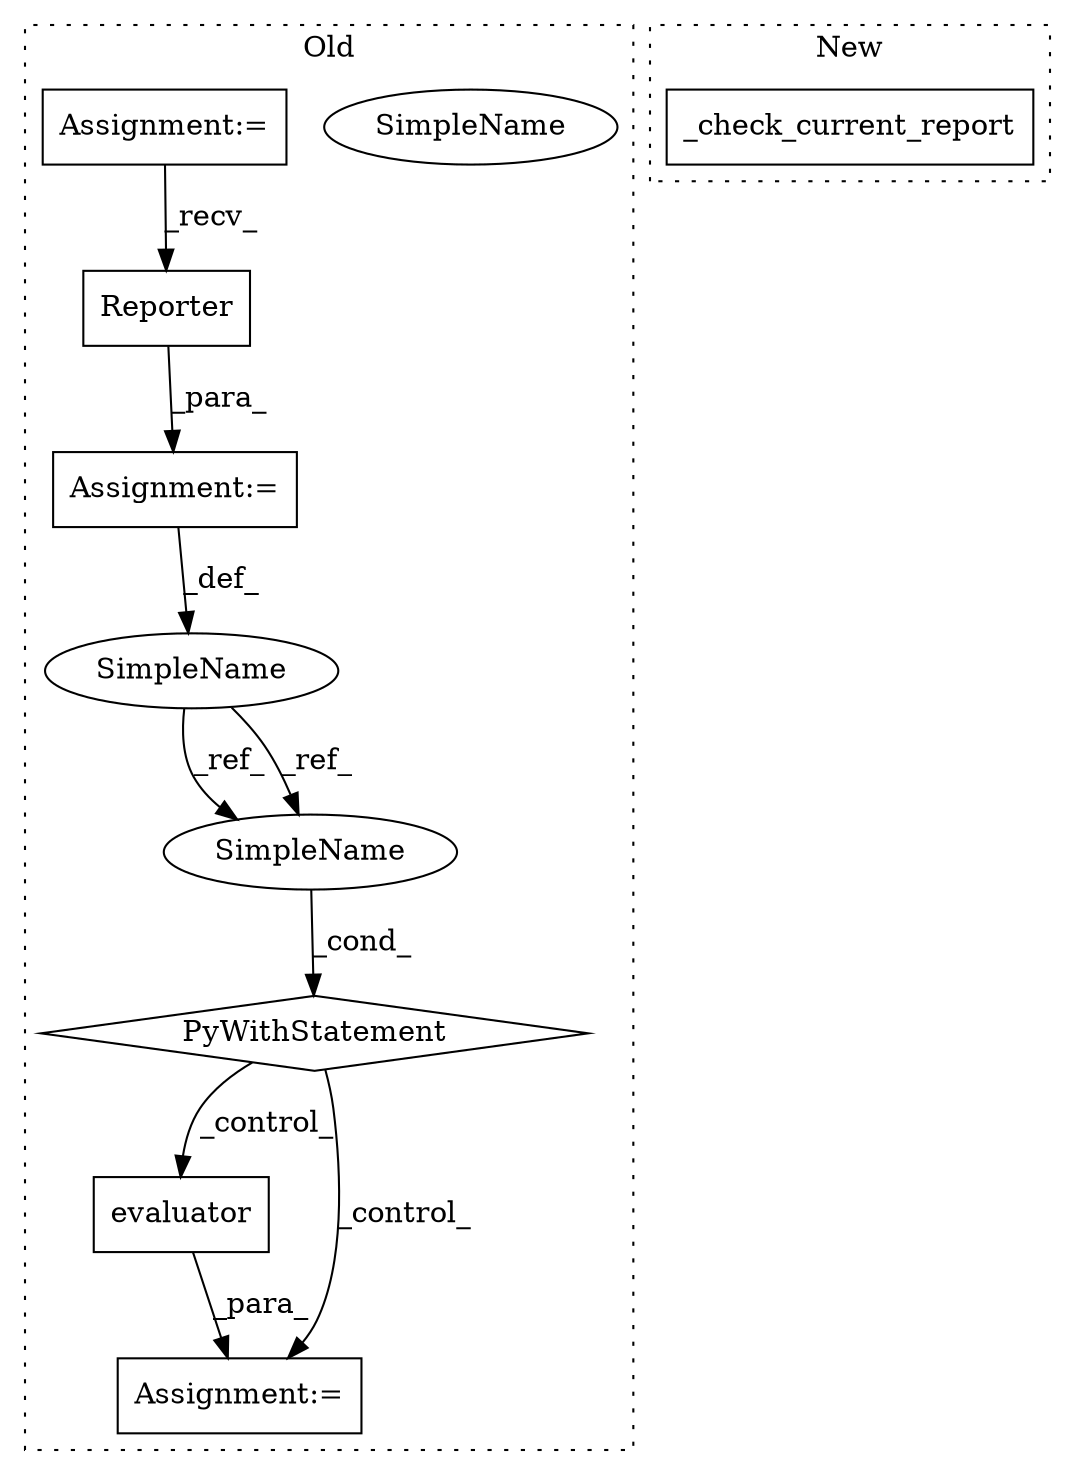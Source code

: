 digraph G {
subgraph cluster0 {
1 [label="Reporter" a="32" s="4172" l="10" shape="box"];
3 [label="PyWithStatement" a="104" s="4188,4206" l="10,2" shape="diamond"];
4 [label="SimpleName" a="42" s="4155" l="8" shape="ellipse"];
5 [label="evaluator" a="32" s="4226" l="11" shape="box"];
6 [label="SimpleName" a="42" s="4198" l="8" shape="ellipse"];
7 [label="Assignment:=" a="7" s="4124" l="7" shape="box"];
8 [label="Assignment:=" a="7" s="4163" l="1" shape="box"];
9 [label="Assignment:=" a="7" s="4220" l="1" shape="box"];
10 [label="SimpleName" a="42" s="4198" l="8" shape="ellipse"];
label = "Old";
style="dotted";
}
subgraph cluster1 {
2 [label="_check_current_report" a="32" s="6547" l="23" shape="box"];
label = "New";
style="dotted";
}
1 -> 8 [label="_para_"];
3 -> 9 [label="_control_"];
3 -> 5 [label="_control_"];
4 -> 10 [label="_ref_"];
4 -> 10 [label="_ref_"];
5 -> 9 [label="_para_"];
7 -> 1 [label="_recv_"];
8 -> 4 [label="_def_"];
10 -> 3 [label="_cond_"];
}